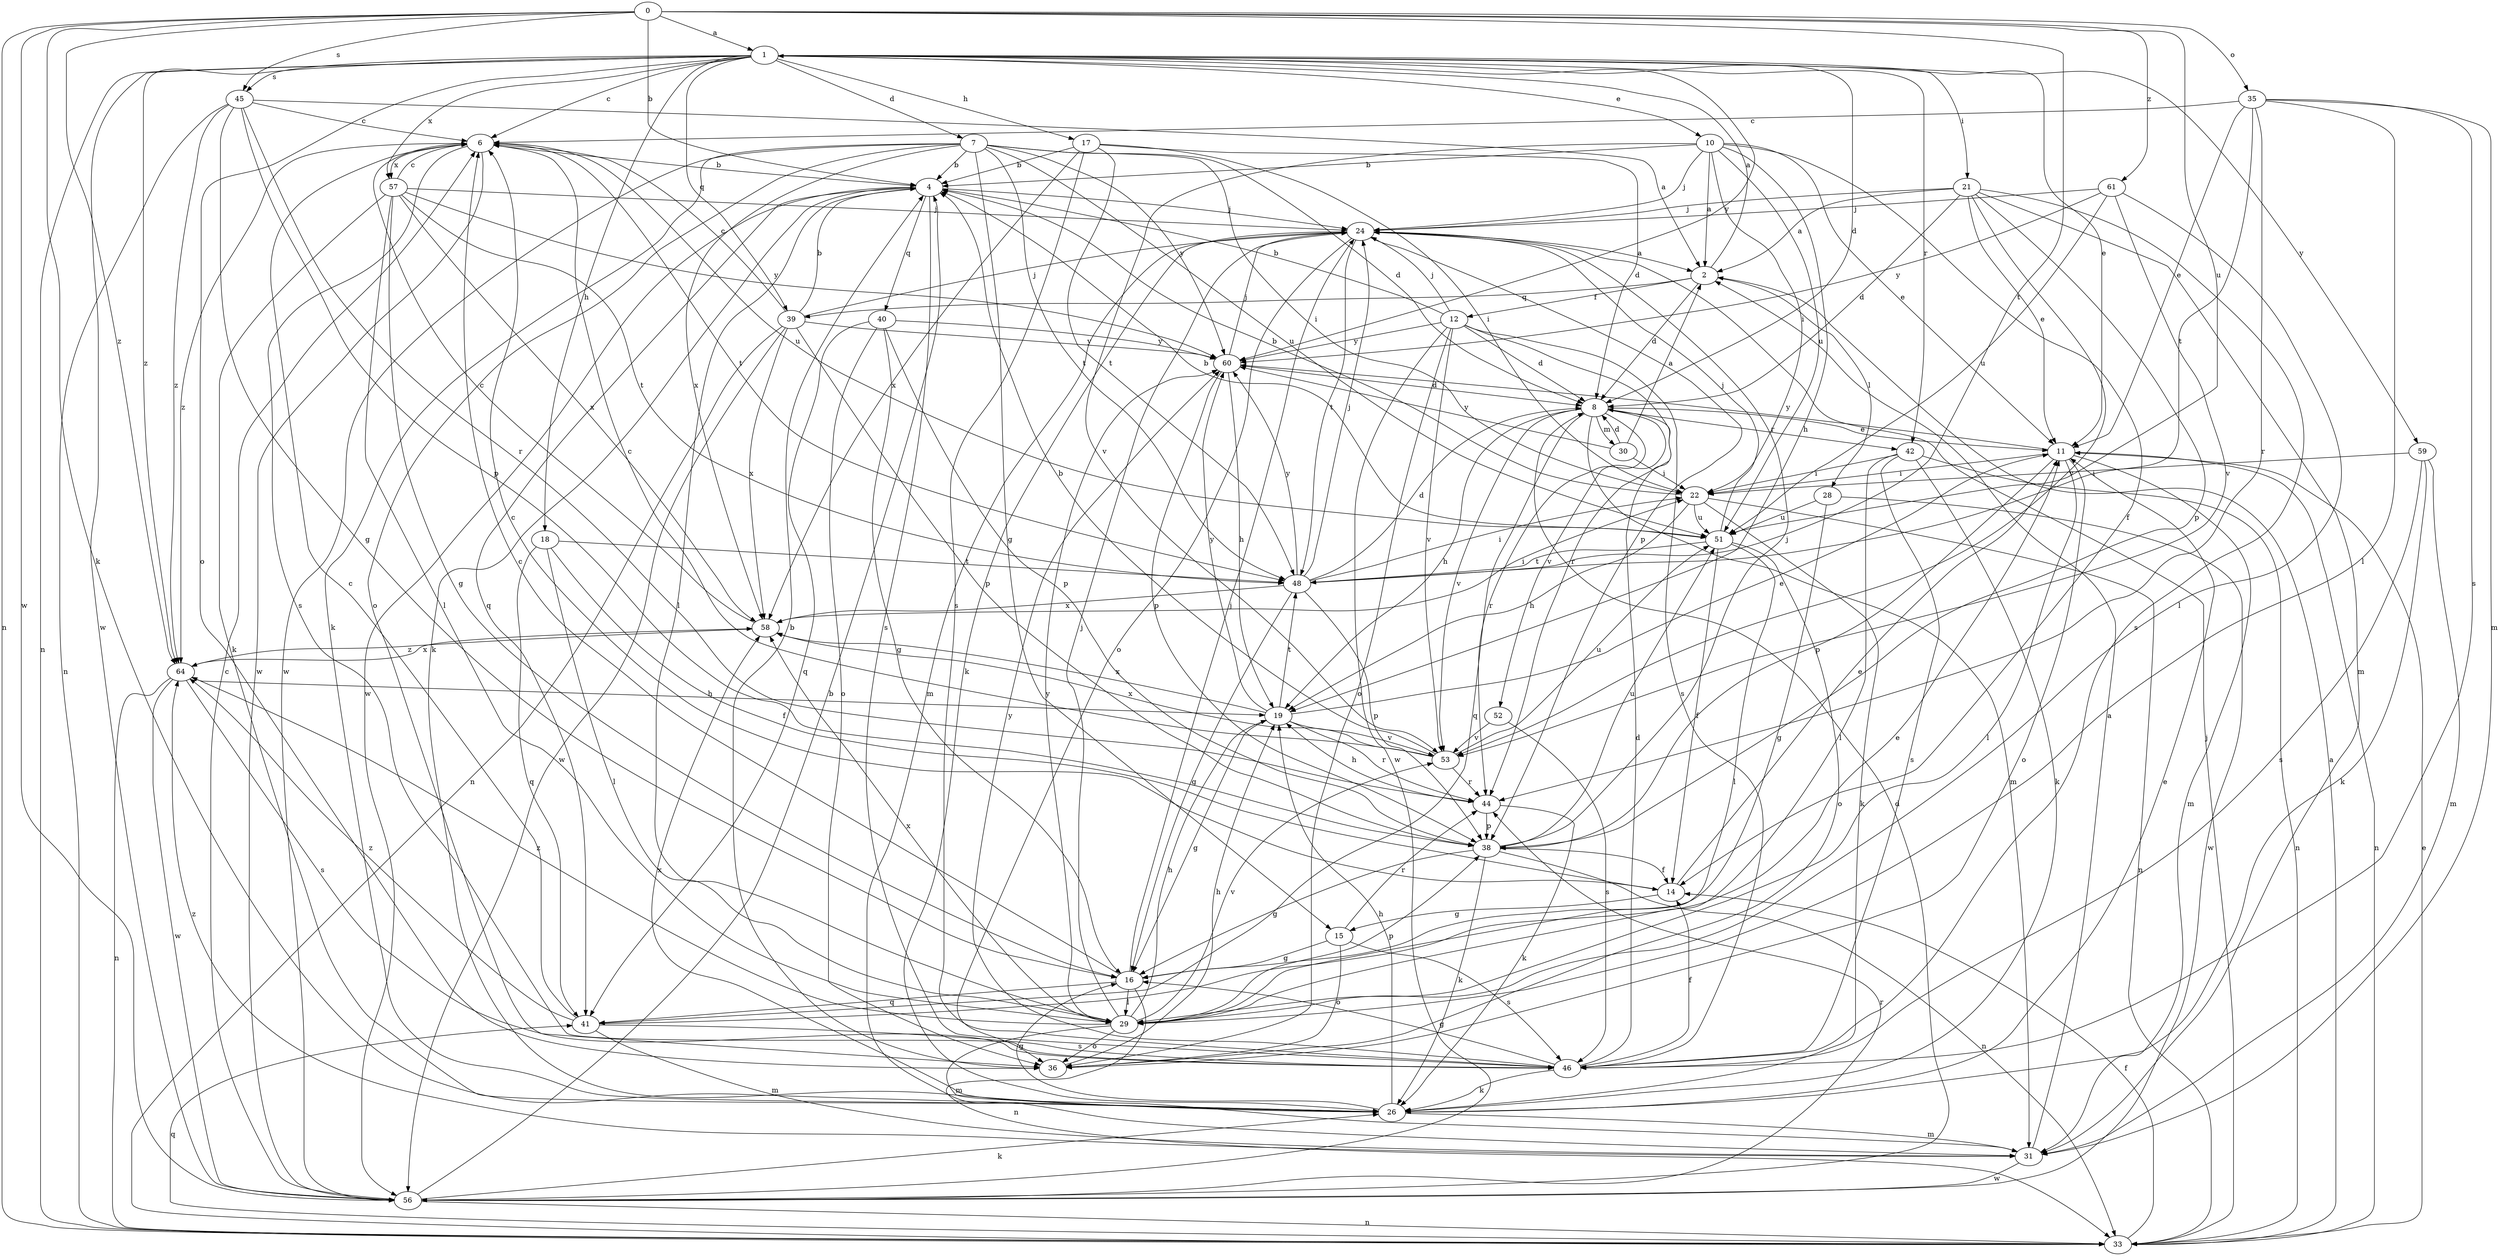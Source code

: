 strict digraph  {
0;
1;
2;
4;
6;
7;
8;
10;
11;
12;
14;
15;
16;
17;
18;
19;
21;
22;
24;
26;
28;
29;
30;
31;
33;
35;
36;
38;
39;
40;
41;
42;
44;
45;
46;
48;
51;
52;
53;
56;
57;
58;
59;
60;
61;
64;
0 -> 1  [label=a];
0 -> 4  [label=b];
0 -> 26  [label=k];
0 -> 33  [label=n];
0 -> 35  [label=o];
0 -> 45  [label=s];
0 -> 48  [label=t];
0 -> 51  [label=u];
0 -> 56  [label=w];
0 -> 61  [label=z];
0 -> 64  [label=z];
1 -> 6  [label=c];
1 -> 7  [label=d];
1 -> 8  [label=d];
1 -> 10  [label=e];
1 -> 11  [label=e];
1 -> 17  [label=h];
1 -> 18  [label=h];
1 -> 21  [label=i];
1 -> 33  [label=n];
1 -> 36  [label=o];
1 -> 39  [label=q];
1 -> 42  [label=r];
1 -> 45  [label=s];
1 -> 56  [label=w];
1 -> 57  [label=x];
1 -> 59  [label=y];
1 -> 60  [label=y];
1 -> 64  [label=z];
2 -> 1  [label=a];
2 -> 8  [label=d];
2 -> 12  [label=f];
2 -> 28  [label=l];
2 -> 39  [label=q];
4 -> 24  [label=j];
4 -> 26  [label=k];
4 -> 29  [label=l];
4 -> 40  [label=q];
4 -> 41  [label=q];
4 -> 46  [label=s];
4 -> 56  [label=w];
6 -> 4  [label=b];
6 -> 46  [label=s];
6 -> 48  [label=t];
6 -> 51  [label=u];
6 -> 56  [label=w];
6 -> 57  [label=x];
6 -> 64  [label=z];
7 -> 4  [label=b];
7 -> 8  [label=d];
7 -> 15  [label=g];
7 -> 22  [label=i];
7 -> 26  [label=k];
7 -> 36  [label=o];
7 -> 48  [label=t];
7 -> 51  [label=u];
7 -> 56  [label=w];
7 -> 58  [label=x];
7 -> 60  [label=y];
8 -> 11  [label=e];
8 -> 19  [label=h];
8 -> 30  [label=m];
8 -> 31  [label=m];
8 -> 41  [label=q];
8 -> 42  [label=r];
8 -> 44  [label=r];
8 -> 52  [label=v];
8 -> 53  [label=v];
10 -> 2  [label=a];
10 -> 4  [label=b];
10 -> 11  [label=e];
10 -> 14  [label=f];
10 -> 19  [label=h];
10 -> 22  [label=i];
10 -> 24  [label=j];
10 -> 51  [label=u];
10 -> 53  [label=v];
11 -> 22  [label=i];
11 -> 29  [label=l];
11 -> 31  [label=m];
11 -> 33  [label=n];
11 -> 36  [label=o];
11 -> 38  [label=p];
11 -> 60  [label=y];
12 -> 4  [label=b];
12 -> 8  [label=d];
12 -> 24  [label=j];
12 -> 36  [label=o];
12 -> 44  [label=r];
12 -> 46  [label=s];
12 -> 53  [label=v];
12 -> 56  [label=w];
12 -> 60  [label=y];
14 -> 6  [label=c];
14 -> 11  [label=e];
14 -> 15  [label=g];
15 -> 16  [label=g];
15 -> 36  [label=o];
15 -> 44  [label=r];
15 -> 46  [label=s];
16 -> 6  [label=c];
16 -> 24  [label=j];
16 -> 29  [label=l];
16 -> 33  [label=n];
16 -> 41  [label=q];
17 -> 4  [label=b];
17 -> 8  [label=d];
17 -> 22  [label=i];
17 -> 46  [label=s];
17 -> 48  [label=t];
17 -> 58  [label=x];
18 -> 14  [label=f];
18 -> 29  [label=l];
18 -> 41  [label=q];
18 -> 48  [label=t];
19 -> 11  [label=e];
19 -> 16  [label=g];
19 -> 44  [label=r];
19 -> 48  [label=t];
19 -> 53  [label=v];
19 -> 58  [label=x];
19 -> 60  [label=y];
21 -> 2  [label=a];
21 -> 8  [label=d];
21 -> 11  [label=e];
21 -> 24  [label=j];
21 -> 31  [label=m];
21 -> 38  [label=p];
21 -> 46  [label=s];
21 -> 53  [label=v];
22 -> 4  [label=b];
22 -> 19  [label=h];
22 -> 26  [label=k];
22 -> 33  [label=n];
22 -> 51  [label=u];
24 -> 2  [label=a];
24 -> 26  [label=k];
24 -> 31  [label=m];
24 -> 36  [label=o];
24 -> 38  [label=p];
24 -> 48  [label=t];
26 -> 11  [label=e];
26 -> 16  [label=g];
26 -> 19  [label=h];
26 -> 31  [label=m];
26 -> 58  [label=x];
28 -> 16  [label=g];
28 -> 51  [label=u];
28 -> 56  [label=w];
29 -> 19  [label=h];
29 -> 24  [label=j];
29 -> 31  [label=m];
29 -> 36  [label=o];
29 -> 38  [label=p];
29 -> 53  [label=v];
29 -> 58  [label=x];
29 -> 60  [label=y];
29 -> 64  [label=z];
30 -> 2  [label=a];
30 -> 8  [label=d];
30 -> 22  [label=i];
30 -> 60  [label=y];
31 -> 2  [label=a];
31 -> 56  [label=w];
31 -> 64  [label=z];
33 -> 2  [label=a];
33 -> 11  [label=e];
33 -> 14  [label=f];
33 -> 24  [label=j];
33 -> 41  [label=q];
35 -> 6  [label=c];
35 -> 11  [label=e];
35 -> 29  [label=l];
35 -> 31  [label=m];
35 -> 44  [label=r];
35 -> 46  [label=s];
35 -> 48  [label=t];
36 -> 4  [label=b];
36 -> 19  [label=h];
38 -> 14  [label=f];
38 -> 16  [label=g];
38 -> 24  [label=j];
38 -> 26  [label=k];
38 -> 33  [label=n];
38 -> 51  [label=u];
39 -> 4  [label=b];
39 -> 6  [label=c];
39 -> 24  [label=j];
39 -> 33  [label=n];
39 -> 38  [label=p];
39 -> 56  [label=w];
39 -> 58  [label=x];
39 -> 60  [label=y];
40 -> 16  [label=g];
40 -> 36  [label=o];
40 -> 38  [label=p];
40 -> 41  [label=q];
40 -> 60  [label=y];
41 -> 6  [label=c];
41 -> 11  [label=e];
41 -> 31  [label=m];
41 -> 46  [label=s];
41 -> 64  [label=z];
42 -> 22  [label=i];
42 -> 26  [label=k];
42 -> 29  [label=l];
42 -> 33  [label=n];
42 -> 46  [label=s];
44 -> 19  [label=h];
44 -> 26  [label=k];
44 -> 38  [label=p];
45 -> 2  [label=a];
45 -> 6  [label=c];
45 -> 16  [label=g];
45 -> 33  [label=n];
45 -> 38  [label=p];
45 -> 44  [label=r];
45 -> 64  [label=z];
46 -> 8  [label=d];
46 -> 14  [label=f];
46 -> 16  [label=g];
46 -> 26  [label=k];
46 -> 60  [label=y];
48 -> 8  [label=d];
48 -> 16  [label=g];
48 -> 22  [label=i];
48 -> 24  [label=j];
48 -> 38  [label=p];
48 -> 58  [label=x];
48 -> 60  [label=y];
51 -> 4  [label=b];
51 -> 14  [label=f];
51 -> 24  [label=j];
51 -> 29  [label=l];
51 -> 36  [label=o];
51 -> 48  [label=t];
52 -> 46  [label=s];
52 -> 53  [label=v];
53 -> 4  [label=b];
53 -> 6  [label=c];
53 -> 44  [label=r];
53 -> 51  [label=u];
53 -> 58  [label=x];
56 -> 4  [label=b];
56 -> 6  [label=c];
56 -> 8  [label=d];
56 -> 26  [label=k];
56 -> 33  [label=n];
56 -> 44  [label=r];
57 -> 6  [label=c];
57 -> 16  [label=g];
57 -> 24  [label=j];
57 -> 26  [label=k];
57 -> 29  [label=l];
57 -> 48  [label=t];
57 -> 58  [label=x];
57 -> 60  [label=y];
58 -> 6  [label=c];
58 -> 22  [label=i];
58 -> 64  [label=z];
59 -> 22  [label=i];
59 -> 26  [label=k];
59 -> 31  [label=m];
59 -> 46  [label=s];
60 -> 8  [label=d];
60 -> 19  [label=h];
60 -> 24  [label=j];
60 -> 38  [label=p];
61 -> 24  [label=j];
61 -> 29  [label=l];
61 -> 51  [label=u];
61 -> 53  [label=v];
61 -> 60  [label=y];
64 -> 19  [label=h];
64 -> 33  [label=n];
64 -> 46  [label=s];
64 -> 56  [label=w];
64 -> 58  [label=x];
}
